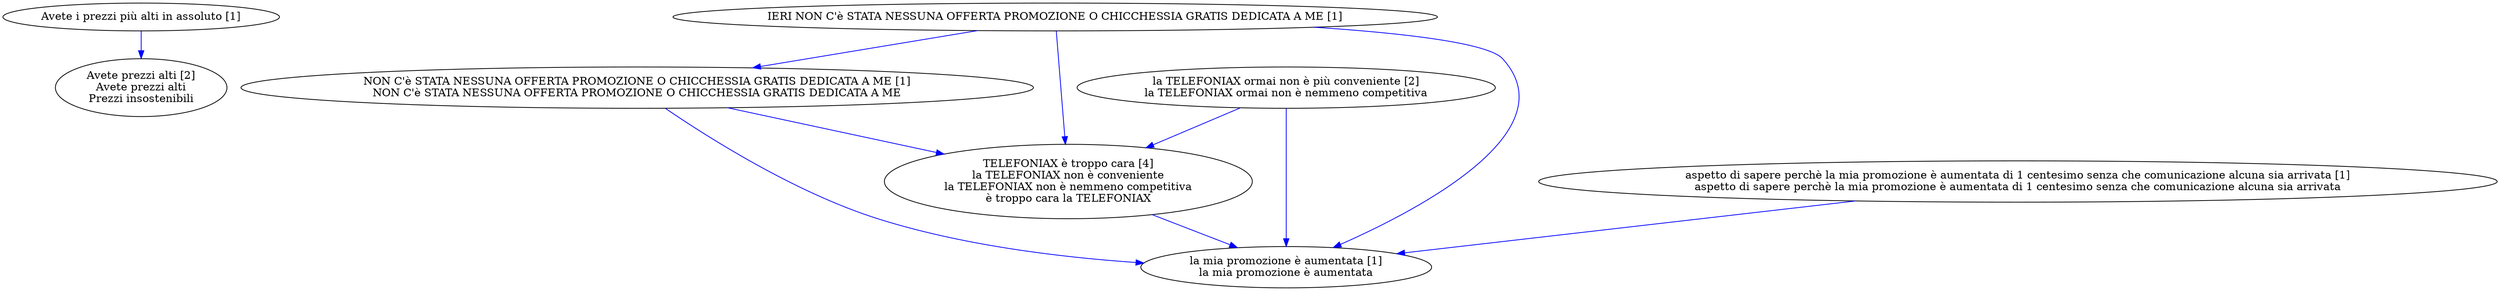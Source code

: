 digraph collapsedGraph {
"Avete prezzi alti [2]\nAvete prezzi alti\nPrezzi insostenibili""TELEFONIAX è troppo cara [4]\nla TELEFONIAX non è conveniente\nla TELEFONIAX non è nemmeno competitiva\nè troppo cara la TELEFONIAX""la TELEFONIAX ormai non è più conveniente [2]\nla TELEFONIAX ormai non è nemmeno competitiva""Avete i prezzi più alti in assoluto [1]""NON C'è STATA NESSUNA OFFERTA PROMOZIONE O CHICCHESSIA GRATIS DEDICATA A ME [1]\nNON C'è STATA NESSUNA OFFERTA PROMOZIONE O CHICCHESSIA GRATIS DEDICATA A ME""IERI NON C'è STATA NESSUNA OFFERTA PROMOZIONE O CHICCHESSIA GRATIS DEDICATA A ME [1]""la mia promozione è aumentata [1]\nla mia promozione è aumentata""aspetto di sapere perchè la mia promozione è aumentata di 1 centesimo senza che comunicazione alcuna sia arrivata [1]\naspetto di sapere perchè la mia promozione è aumentata di 1 centesimo senza che comunicazione alcuna sia arrivata""IERI NON C'è STATA NESSUNA OFFERTA PROMOZIONE O CHICCHESSIA GRATIS DEDICATA A ME [1]" -> "la mia promozione è aumentata [1]\nla mia promozione è aumentata" [color=blue]
"la TELEFONIAX ormai non è più conveniente [2]\nla TELEFONIAX ormai non è nemmeno competitiva" -> "TELEFONIAX è troppo cara [4]\nla TELEFONIAX non è conveniente\nla TELEFONIAX non è nemmeno competitiva\nè troppo cara la TELEFONIAX" [color=blue]
"TELEFONIAX è troppo cara [4]\nla TELEFONIAX non è conveniente\nla TELEFONIAX non è nemmeno competitiva\nè troppo cara la TELEFONIAX" -> "la mia promozione è aumentata [1]\nla mia promozione è aumentata" [color=blue]
"la TELEFONIAX ormai non è più conveniente [2]\nla TELEFONIAX ormai non è nemmeno competitiva" -> "la mia promozione è aumentata [1]\nla mia promozione è aumentata" [color=blue]
"NON C'è STATA NESSUNA OFFERTA PROMOZIONE O CHICCHESSIA GRATIS DEDICATA A ME [1]\nNON C'è STATA NESSUNA OFFERTA PROMOZIONE O CHICCHESSIA GRATIS DEDICATA A ME" -> "la mia promozione è aumentata [1]\nla mia promozione è aumentata" [color=blue]
"Avete i prezzi più alti in assoluto [1]" -> "Avete prezzi alti [2]\nAvete prezzi alti\nPrezzi insostenibili" [color=blue]
"IERI NON C'è STATA NESSUNA OFFERTA PROMOZIONE O CHICCHESSIA GRATIS DEDICATA A ME [1]" -> "TELEFONIAX è troppo cara [4]\nla TELEFONIAX non è conveniente\nla TELEFONIAX non è nemmeno competitiva\nè troppo cara la TELEFONIAX" [color=blue]
"NON C'è STATA NESSUNA OFFERTA PROMOZIONE O CHICCHESSIA GRATIS DEDICATA A ME [1]\nNON C'è STATA NESSUNA OFFERTA PROMOZIONE O CHICCHESSIA GRATIS DEDICATA A ME" -> "TELEFONIAX è troppo cara [4]\nla TELEFONIAX non è conveniente\nla TELEFONIAX non è nemmeno competitiva\nè troppo cara la TELEFONIAX" [color=blue]
"IERI NON C'è STATA NESSUNA OFFERTA PROMOZIONE O CHICCHESSIA GRATIS DEDICATA A ME [1]" -> "NON C'è STATA NESSUNA OFFERTA PROMOZIONE O CHICCHESSIA GRATIS DEDICATA A ME [1]\nNON C'è STATA NESSUNA OFFERTA PROMOZIONE O CHICCHESSIA GRATIS DEDICATA A ME" [color=blue]
"aspetto di sapere perchè la mia promozione è aumentata di 1 centesimo senza che comunicazione alcuna sia arrivata [1]\naspetto di sapere perchè la mia promozione è aumentata di 1 centesimo senza che comunicazione alcuna sia arrivata" -> "la mia promozione è aumentata [1]\nla mia promozione è aumentata" [color=blue]
}